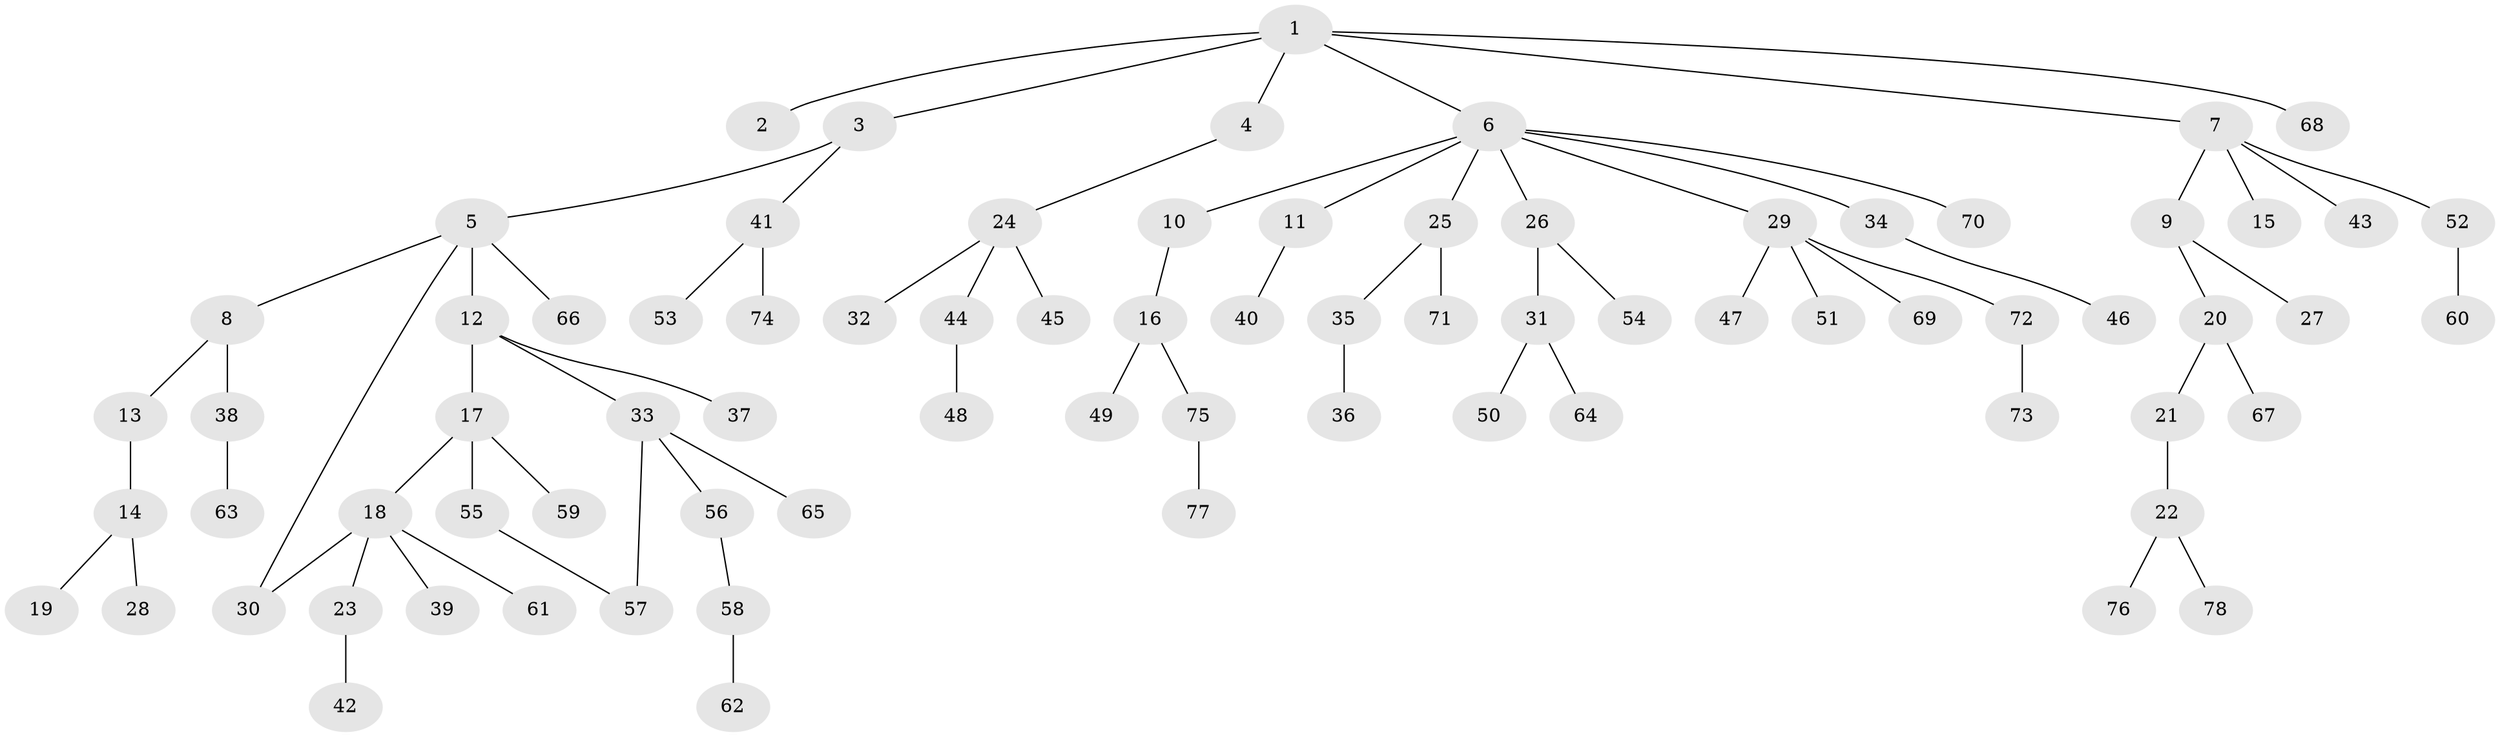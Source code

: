 // Generated by graph-tools (version 1.1) at 2025/34/03/09/25 02:34:06]
// undirected, 78 vertices, 79 edges
graph export_dot {
graph [start="1"]
  node [color=gray90,style=filled];
  1;
  2;
  3;
  4;
  5;
  6;
  7;
  8;
  9;
  10;
  11;
  12;
  13;
  14;
  15;
  16;
  17;
  18;
  19;
  20;
  21;
  22;
  23;
  24;
  25;
  26;
  27;
  28;
  29;
  30;
  31;
  32;
  33;
  34;
  35;
  36;
  37;
  38;
  39;
  40;
  41;
  42;
  43;
  44;
  45;
  46;
  47;
  48;
  49;
  50;
  51;
  52;
  53;
  54;
  55;
  56;
  57;
  58;
  59;
  60;
  61;
  62;
  63;
  64;
  65;
  66;
  67;
  68;
  69;
  70;
  71;
  72;
  73;
  74;
  75;
  76;
  77;
  78;
  1 -- 2;
  1 -- 3;
  1 -- 4;
  1 -- 6;
  1 -- 7;
  1 -- 68;
  3 -- 5;
  3 -- 41;
  4 -- 24;
  5 -- 8;
  5 -- 12;
  5 -- 30;
  5 -- 66;
  6 -- 10;
  6 -- 11;
  6 -- 25;
  6 -- 26;
  6 -- 29;
  6 -- 34;
  6 -- 70;
  7 -- 9;
  7 -- 15;
  7 -- 43;
  7 -- 52;
  8 -- 13;
  8 -- 38;
  9 -- 20;
  9 -- 27;
  10 -- 16;
  11 -- 40;
  12 -- 17;
  12 -- 33;
  12 -- 37;
  13 -- 14;
  14 -- 19;
  14 -- 28;
  16 -- 49;
  16 -- 75;
  17 -- 18;
  17 -- 55;
  17 -- 59;
  18 -- 23;
  18 -- 39;
  18 -- 61;
  18 -- 30;
  20 -- 21;
  20 -- 67;
  21 -- 22;
  22 -- 76;
  22 -- 78;
  23 -- 42;
  24 -- 32;
  24 -- 44;
  24 -- 45;
  25 -- 35;
  25 -- 71;
  26 -- 31;
  26 -- 54;
  29 -- 47;
  29 -- 51;
  29 -- 69;
  29 -- 72;
  31 -- 50;
  31 -- 64;
  33 -- 56;
  33 -- 65;
  33 -- 57;
  34 -- 46;
  35 -- 36;
  38 -- 63;
  41 -- 53;
  41 -- 74;
  44 -- 48;
  52 -- 60;
  55 -- 57;
  56 -- 58;
  58 -- 62;
  72 -- 73;
  75 -- 77;
}
